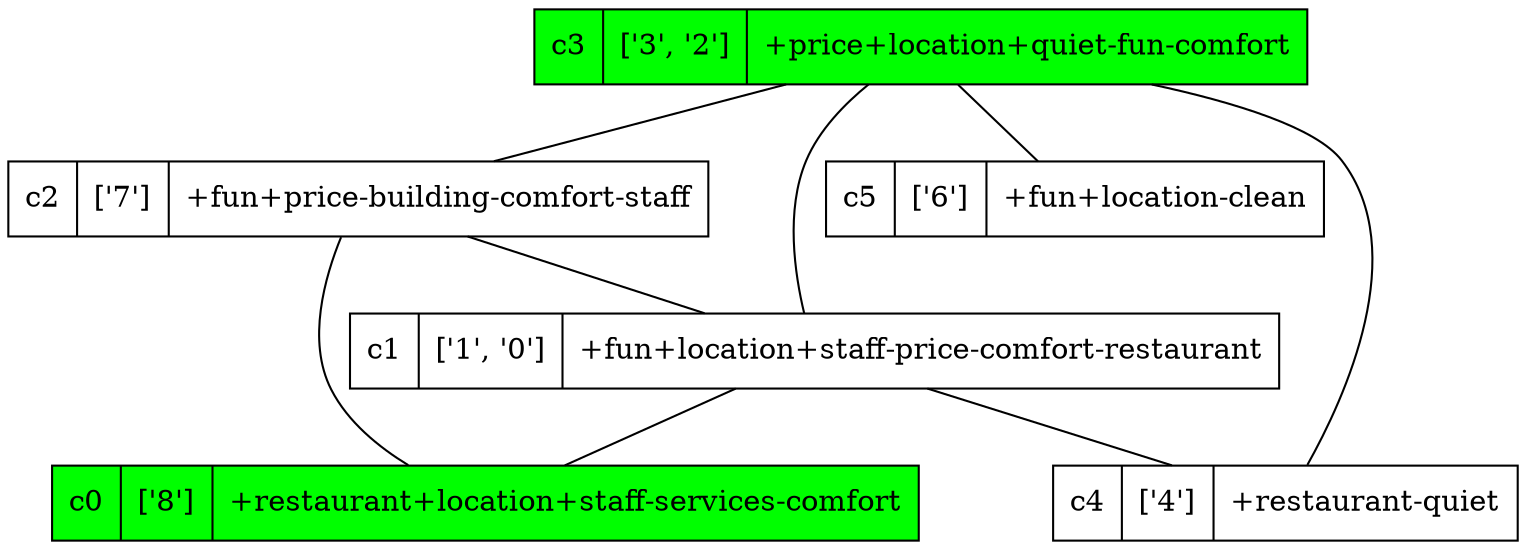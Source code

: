 strict digraph G {
c3 [shape=record, label="c3 | ['3', '2'] | +price+location+quiet-fun-comfort", style=filled, fillcolor=green];
c2 [shape=record, label="c2 | ['7'] | +fun+price-building-comfort-staff"];
c1 [shape=record, label="c1 | ['1', '0'] | +fun+location+staff-price-comfort-restaurant"];
c0 [shape=record, label="c0 | ['8'] | +restaurant+location+staff-services-comfort", style=filled, fillcolor=green];
c5 [shape=record, label="c5 | ['6'] | +fun+location-clean"];
c4 [shape=record, label="c4 | ['4'] | +restaurant-quiet"];
c3 -> c2  [dir=none];
c3 -> c1  [dir=none];
c3 -> c5  [dir=none];
c3 -> c4  [dir=none];
c2 -> c1  [dir=none];
c2 -> c0  [dir=none];
c1 -> c0  [dir=none];
c1 -> c4  [dir=none];
}

